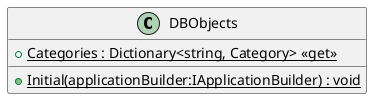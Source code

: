 @startuml
class DBObjects {
    + {static} Initial(applicationBuilder:IApplicationBuilder) : void
    + {static} Categories : Dictionary<string, Category> <<get>>
}
@enduml

